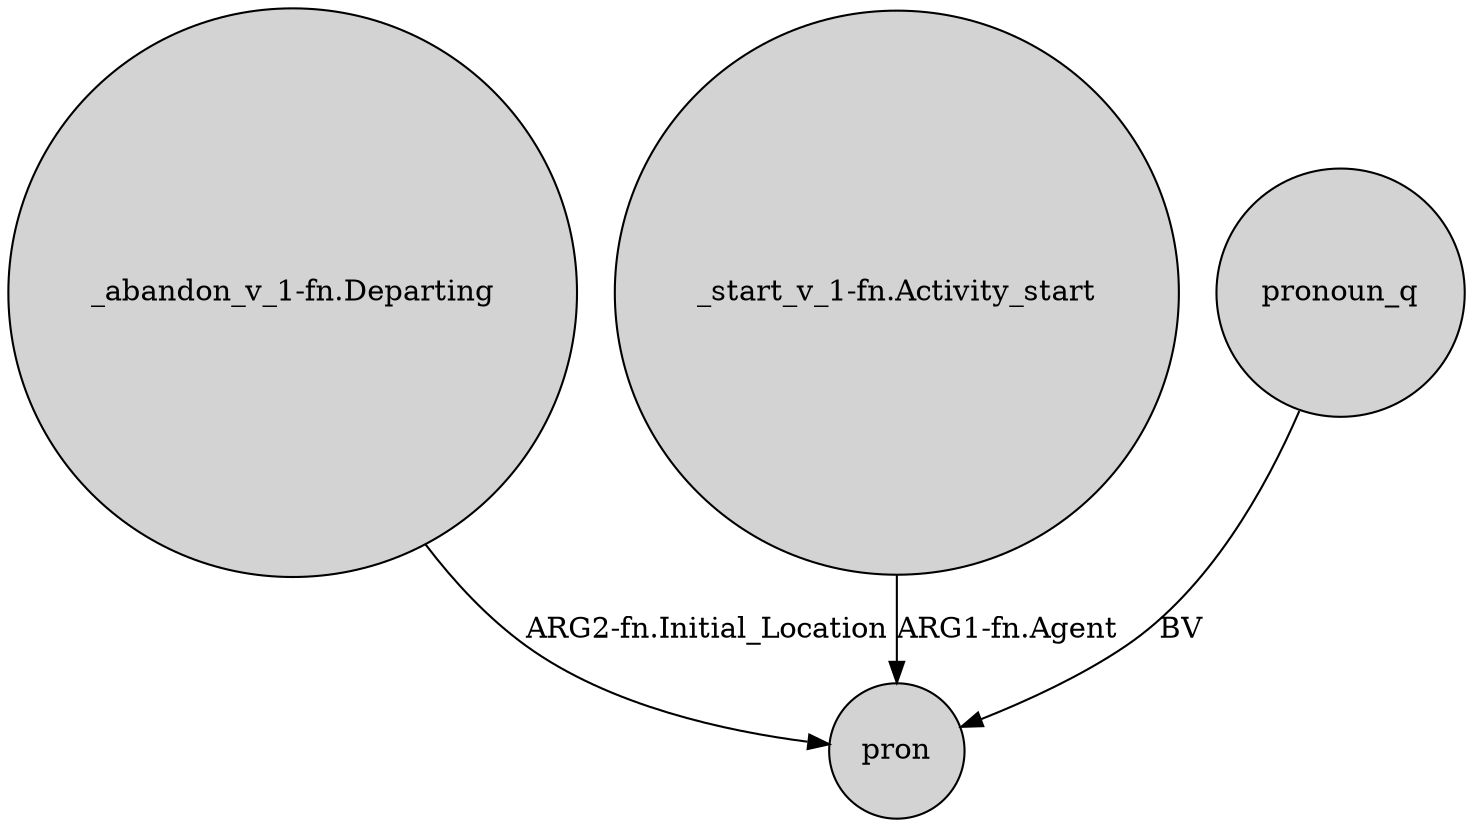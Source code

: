 digraph {
	node [shape=circle style=filled]
	"_abandon_v_1-fn.Departing" -> pron [label="ARG2-fn.Initial_Location"]
	"_start_v_1-fn.Activity_start" -> pron [label="ARG1-fn.Agent"]
	pronoun_q -> pron [label=BV]
}
